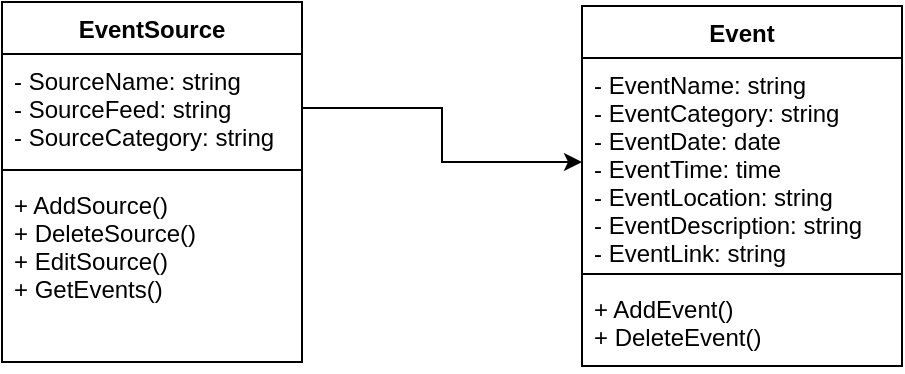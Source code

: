 <mxfile version="10.6.5" type="github"><diagram id="E1OTH5oFx_BX86u4xwLG" name="Page-1"><mxGraphModel dx="754" dy="467" grid="1" gridSize="10" guides="1" tooltips="1" connect="1" arrows="1" fold="1" page="1" pageScale="1" pageWidth="827" pageHeight="1169" math="0" shadow="0"><root><mxCell id="0"/><mxCell id="1" parent="0"/><mxCell id="ZSZNHO0JejGBXSuuFtVu-1" value="EventSource" style="swimlane;fontStyle=1;align=center;verticalAlign=top;childLayout=stackLayout;horizontal=1;startSize=26;horizontalStack=0;resizeParent=1;resizeParentMax=0;resizeLast=0;collapsible=1;marginBottom=0;" parent="1" vertex="1"><mxGeometry x="40" y="40" width="150" height="180" as="geometry"><mxRectangle x="40" y="40" width="100" height="26" as="alternateBounds"/></mxGeometry></mxCell><mxCell id="ZSZNHO0JejGBXSuuFtVu-2" value="- SourceName: string&#10;- SourceFeed: string&#10;- SourceCategory: string" style="text;strokeColor=none;fillColor=none;align=left;verticalAlign=top;spacingLeft=4;spacingRight=4;overflow=hidden;rotatable=0;points=[[0,0.5],[1,0.5]];portConstraint=eastwest;" parent="ZSZNHO0JejGBXSuuFtVu-1" vertex="1"><mxGeometry y="26" width="150" height="54" as="geometry"/></mxCell><mxCell id="ZSZNHO0JejGBXSuuFtVu-3" value="" style="line;strokeWidth=1;fillColor=none;align=left;verticalAlign=middle;spacingTop=-1;spacingLeft=3;spacingRight=3;rotatable=0;labelPosition=right;points=[];portConstraint=eastwest;" parent="ZSZNHO0JejGBXSuuFtVu-1" vertex="1"><mxGeometry y="80" width="150" height="8" as="geometry"/></mxCell><mxCell id="ZSZNHO0JejGBXSuuFtVu-4" value="+ AddSource()&#10;+ DeleteSource()&#10;+ EditSource()&#10;+ GetEvents()&#10;" style="text;strokeColor=none;fillColor=none;align=left;verticalAlign=top;spacingLeft=4;spacingRight=4;overflow=hidden;rotatable=0;points=[[0,0.5],[1,0.5]];portConstraint=eastwest;" parent="ZSZNHO0JejGBXSuuFtVu-1" vertex="1"><mxGeometry y="88" width="150" height="92" as="geometry"/></mxCell><mxCell id="qAPZbekWfPRvqnv8CZPo-1" value="Event" style="swimlane;fontStyle=1;align=center;verticalAlign=top;childLayout=stackLayout;horizontal=1;startSize=26;horizontalStack=0;resizeParent=1;resizeParentMax=0;resizeLast=0;collapsible=1;marginBottom=0;" vertex="1" parent="1"><mxGeometry x="330" y="42" width="160" height="180" as="geometry"/></mxCell><mxCell id="qAPZbekWfPRvqnv8CZPo-2" value="- EventName: string&#10;- EventCategory: string&#10;- EventDate: date&#10;- EventTime: time&#10;- EventLocation: string&#10;- EventDescription: string&#10;- EventLink: string&#10;" style="text;strokeColor=none;fillColor=none;align=left;verticalAlign=top;spacingLeft=4;spacingRight=4;overflow=hidden;rotatable=0;points=[[0,0.5],[1,0.5]];portConstraint=eastwest;" vertex="1" parent="qAPZbekWfPRvqnv8CZPo-1"><mxGeometry y="26" width="160" height="104" as="geometry"/></mxCell><mxCell id="qAPZbekWfPRvqnv8CZPo-3" value="" style="line;strokeWidth=1;fillColor=none;align=left;verticalAlign=middle;spacingTop=-1;spacingLeft=3;spacingRight=3;rotatable=0;labelPosition=right;points=[];portConstraint=eastwest;" vertex="1" parent="qAPZbekWfPRvqnv8CZPo-1"><mxGeometry y="130" width="160" height="8" as="geometry"/></mxCell><mxCell id="qAPZbekWfPRvqnv8CZPo-4" value="+ AddEvent()&#10;+ DeleteEvent()&#10;" style="text;strokeColor=none;fillColor=none;align=left;verticalAlign=top;spacingLeft=4;spacingRight=4;overflow=hidden;rotatable=0;points=[[0,0.5],[1,0.5]];portConstraint=eastwest;" vertex="1" parent="qAPZbekWfPRvqnv8CZPo-1"><mxGeometry y="138" width="160" height="42" as="geometry"/></mxCell><mxCell id="qAPZbekWfPRvqnv8CZPo-5" style="edgeStyle=orthogonalEdgeStyle;rounded=0;orthogonalLoop=1;jettySize=auto;html=1;entryX=0;entryY=0.5;entryDx=0;entryDy=0;" edge="1" parent="1" source="ZSZNHO0JejGBXSuuFtVu-2" target="qAPZbekWfPRvqnv8CZPo-2"><mxGeometry relative="1" as="geometry"/></mxCell></root></mxGraphModel></diagram></mxfile>